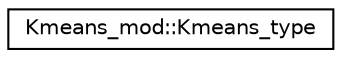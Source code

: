 digraph "Graphical Class Hierarchy"
{
 // LATEX_PDF_SIZE
  edge [fontname="Helvetica",fontsize="10",labelfontname="Helvetica",labelfontsize="10"];
  node [fontname="Helvetica",fontsize="10",shape=record];
  rankdir="LR";
  Node0 [label="Kmeans_mod::Kmeans_type",height=0.2,width=0.4,color="black", fillcolor="white", style="filled",URL="$structKmeans__mod_1_1Kmeans__type.html",tooltip="The Kmeans_type class. The inclusion of the component NormedPoint adds ~50% to the computational cost..."];
}
